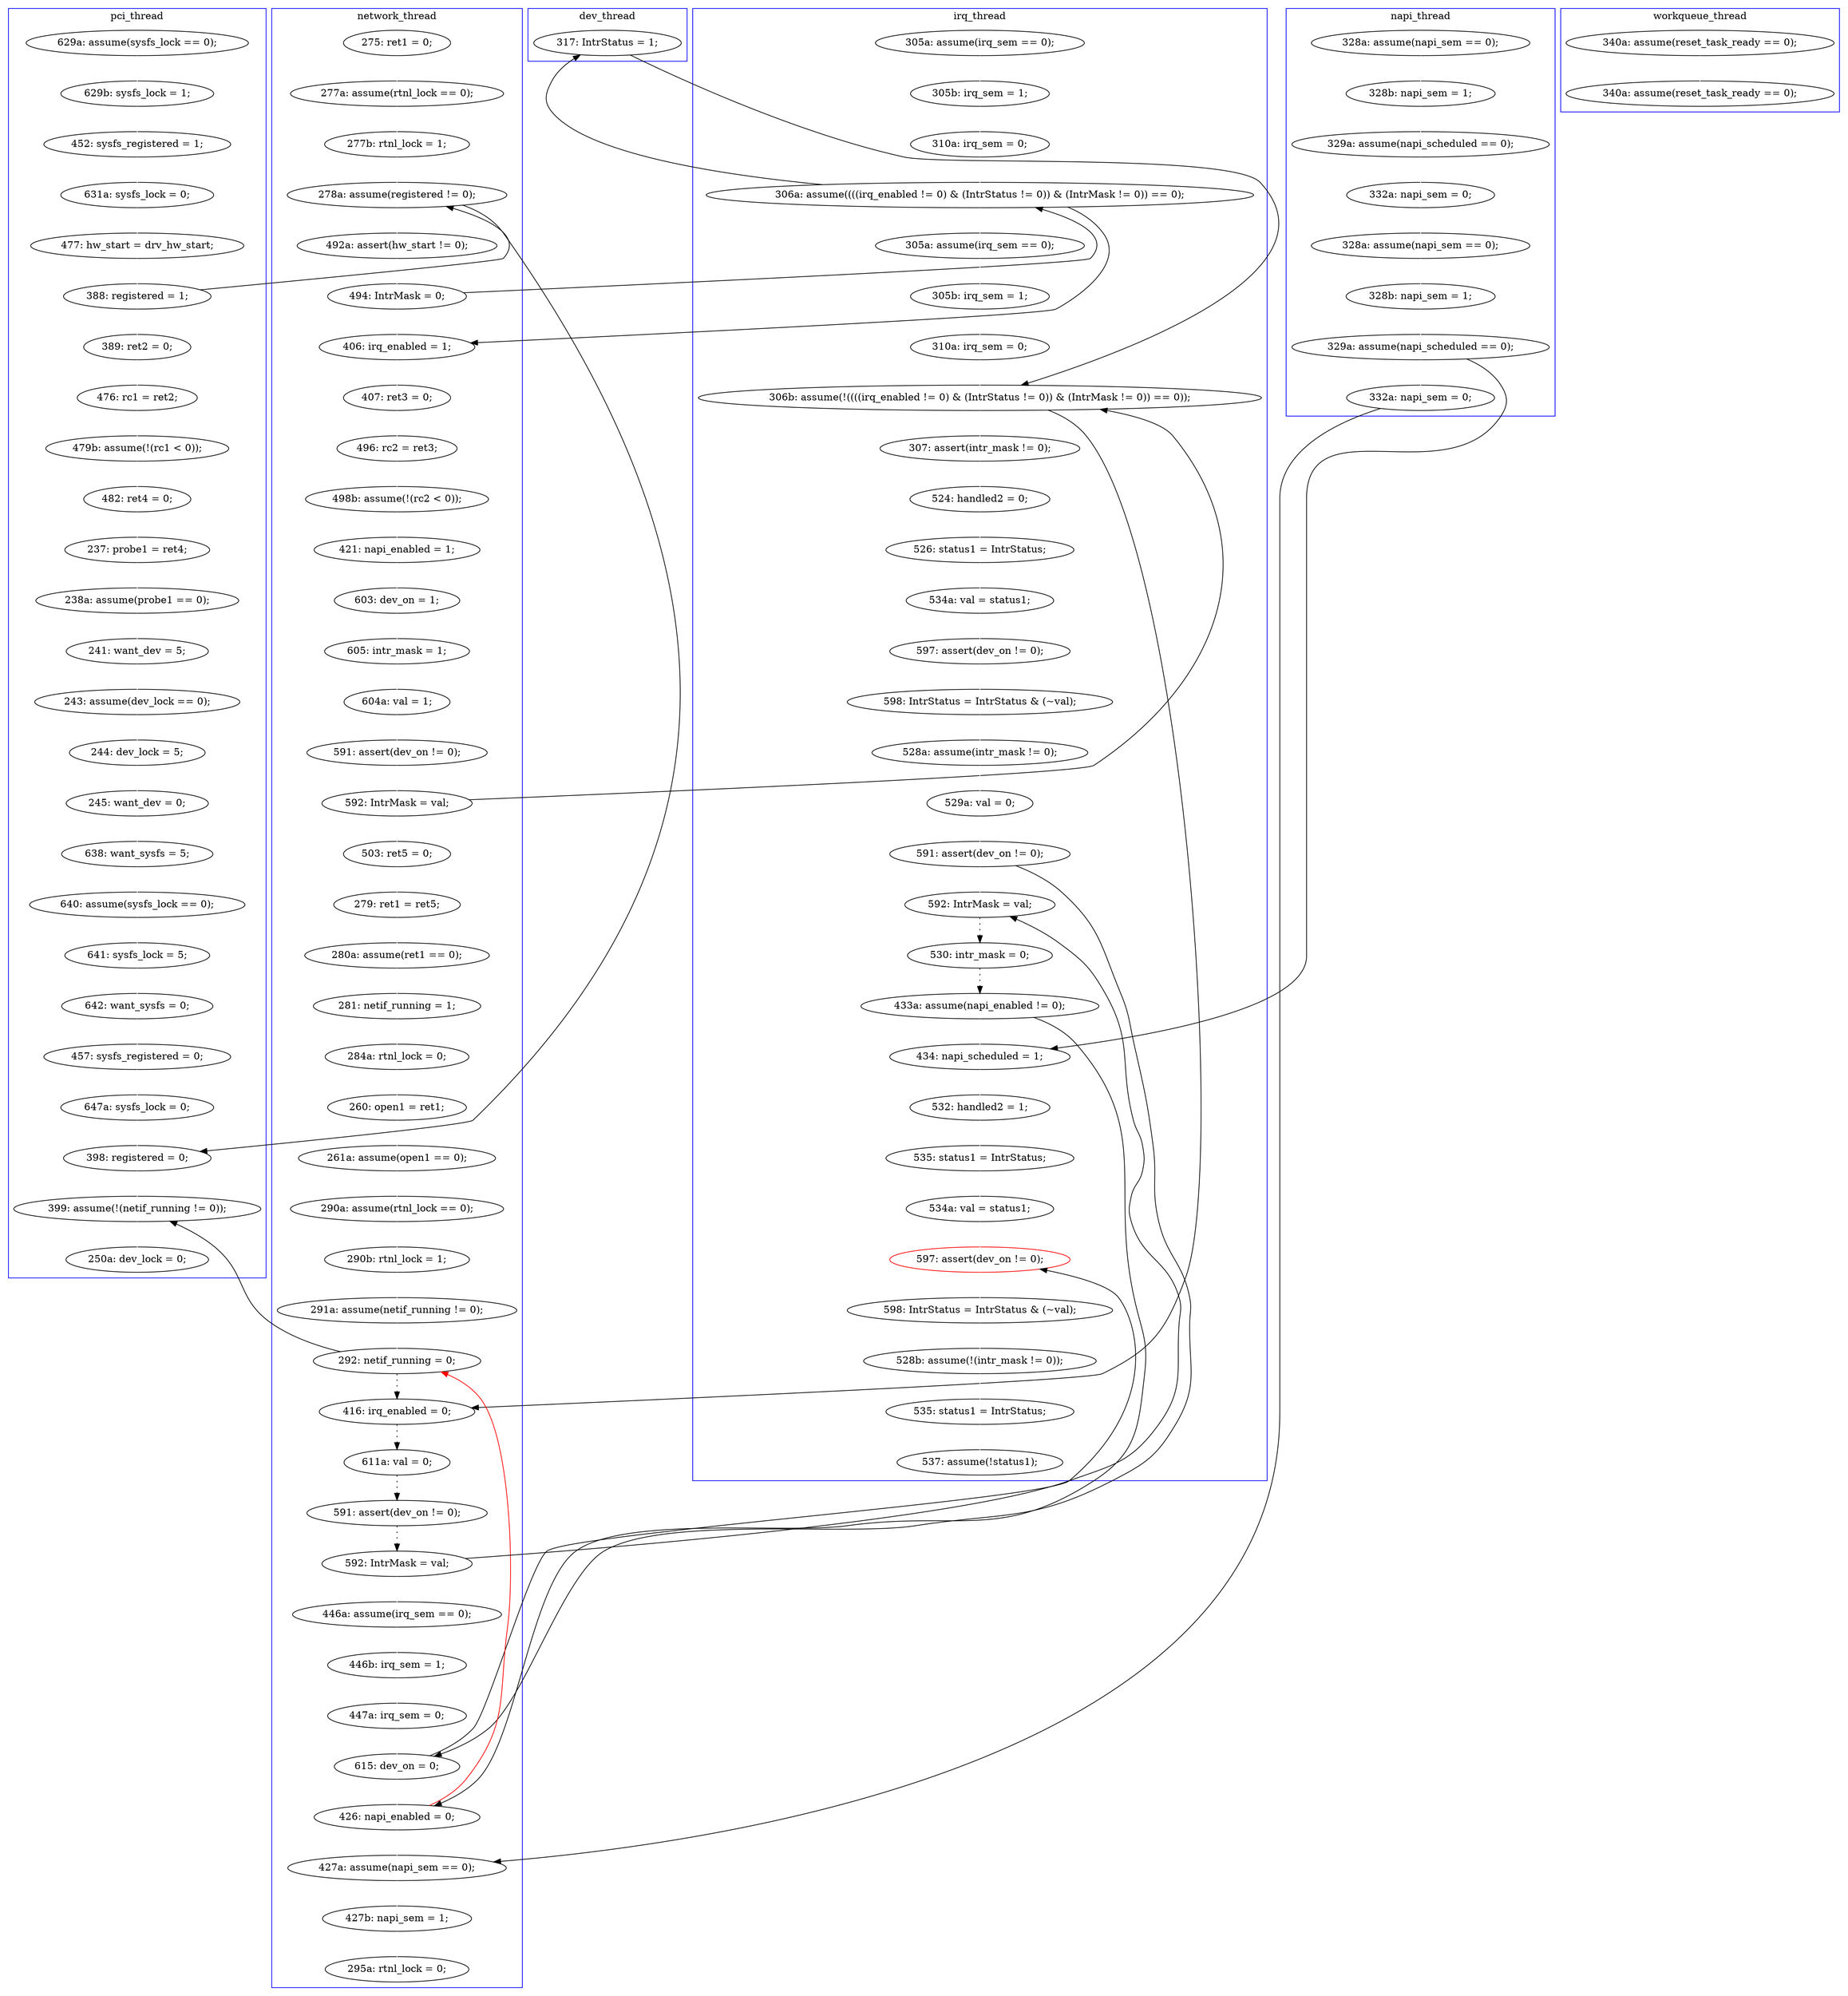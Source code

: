 digraph Counterexample {
	183 -> 220 [color = black, style = solid, constraint = false]
	108 -> 109 [color = white, style = solid]
	228 -> 230 [color = white, style = solid]
	157 -> 158 [color = white, style = solid]
	91 -> 165 [color = white, style = solid]
	179 -> 180 [color = white, style = solid]
	53 -> 56 [color = white, style = solid]
	193 -> 194 [color = white, style = solid]
	236 -> 238 [color = white, style = solid]
	142 -> 143 [color = white, style = solid]
	189 -> 191 [color = white, style = solid]
	160 -> 176 [color = black, style = solid, constraint = false]
	76 -> 108 [color = white, style = solid]
	171 -> 176 [color = black, style = dotted]
	219 -> 220 [color = white, style = solid]
	200 -> 209 [color = white, style = solid]
	158 -> 160 [color = white, style = solid]
	165 -> 179 [color = white, style = solid]
	248 -> 256 [color = white, style = solid]
	184 -> 206 [color = black, style = dotted]
	69 -> 235 [color = black, style = solid, constraint = false]
	95 -> 96 [color = white, style = solid]
	116 -> 120 [color = white, style = solid]
	83 -> 108 [color = black, style = solid, constraint = false]
	38 -> 39 [color = white, style = solid]
	120 -> 121 [color = white, style = solid]
	125 -> 136 [color = white, style = solid]
	62 -> 63 [color = white, style = solid]
	197 -> 198 [color = white, style = solid]
	200 -> 230 [color = black, style = solid, constraint = false]
	63 -> 64 [color = white, style = solid]
	113 -> 116 [color = white, style = solid]
	39 -> 69 [color = white, style = solid]
	80 -> 81 [color = white, style = solid]
	56 -> 57 [color = white, style = solid]
	203 -> 235 [color = white, style = solid]
	74 -> 76 [color = white, style = solid]
	183 -> 212 [color = white, style = solid]
	253 -> 261 [color = white, style = solid]
	160 -> 164 [color = white, style = solid]
	81 -> 83 [color = white, style = solid]
	79 -> 80 [color = white, style = solid]
	191 -> 193 [color = white, style = solid]
	141 -> 142 [color = white, style = solid]
	194 -> 197 [color = white, style = solid]
	136 -> 137 [color = white, style = solid]
	129 -> 188 [color = white, style = solid]
	46 -> 51 [color = white, style = solid]
	125 -> 160 [color = black, style = solid, constraint = false]
	164 -> 187 [color = white, style = solid]
	219 -> 234 [color = black, style = solid, constraint = false]
	34 -> 42 [color = white, style = solid]
	162 -> 167 [color = white, style = solid]
	207 -> 209 [color = black, style = solid, constraint = false]
	76 -> 83 [color = black, style = solid, constraint = false]
	161 -> 162 [color = white, style = solid]
	69 -> 74 [color = white, style = solid]
	102 -> 160 [color = black, style = solid, constraint = false]
	137 -> 140 [color = white, style = solid]
	96 -> 97 [color = white, style = solid]
	176 -> 184 [color = black, style = dotted]
	156 -> 157 [color = white, style = solid]
	58 -> 61 [color = white, style = solid]
	206 -> 207 [color = black, style = dotted]
	52 -> 53 [color = white, style = solid]
	220 -> 223 [color = white, style = solid]
	230 -> 240 [color = black, style = solid, constraint = false]
	134 -> 203 [color = white, style = solid]
	146 -> 161 [color = white, style = solid]
	83 -> 156 [color = white, style = solid]
	240 -> 242 [color = white, style = solid]
	256 -> 257 [color = white, style = solid]
	198 -> 200 [color = white, style = solid]
	246 -> 250 [color = white, style = solid]
	65 -> 94 [color = white, style = solid]
	180 -> 183 [color = white, style = solid]
	209 -> 213 [color = black, style = dotted]
	207 -> 226 [color = white, style = solid]
	94 -> 95 [color = white, style = solid]
	83 -> 102 [color = black, style = solid, constraint = false]
	61 -> 62 [color = white, style = solid]
	234 -> 245 [color = white, style = solid]
	223 -> 236 [color = white, style = solid]
	51 -> 69 [color = black, style = solid, constraint = false]
	42 -> 44 [color = white, style = solid]
	171 -> 253 [color = black, style = solid, constraint = false]
	122 -> 124 [color = white, style = solid]
	89 -> 91 [color = white, style = solid]
	51 -> 52 [color = white, style = solid]
	97 -> 134 [color = white, style = solid]
	238 -> 240 [color = white, style = solid]
	88 -> 89 [color = white, style = solid]
	110 -> 113 [color = white, style = solid]
	57 -> 58 [color = white, style = solid]
	64 -> 65 [color = white, style = solid]
	212 -> 245 [color = black, style = solid, constraint = false]
	44 -> 46 [color = white, style = solid]
	121 -> 122 [color = white, style = solid]
	140 -> 141 [color = white, style = solid]
	245 -> 246 [color = white, style = solid]
	167 -> 171 [color = white, style = solid]
	124 -> 125 [color = white, style = solid]
	36 -> 38 [color = white, style = solid]
	242 -> 248 [color = white, style = solid]
	235 -> 253 [color = white, style = solid]
	227 -> 228 [color = white, style = solid]
	226 -> 227 [color = white, style = solid]
	187 -> 189 [color = white, style = solid]
	213 -> 219 [color = black, style = dotted]
	109 -> 110 [color = white, style = solid]
	33 -> 34 [color = white, style = solid]
	234 -> 171 [color = red, style = solid, constraint = false]
	143 -> 146 [color = white, style = solid]
	230 -> 234 [color = white, style = solid]
	subgraph cluster5 {
		label = workqueue_thread
		color = blue
		188  [label = "340a: assume(reset_task_ready == 0);"]
		129  [label = "340a: assume(reset_task_ready == 0);"]
	}
	subgraph cluster4 {
		label = napi_thread
		color = blue
		91  [label = "329a: assume(napi_scheduled == 0);"]
		180  [label = "328b: napi_sem = 1;"]
		165  [label = "332a: napi_sem = 0;"]
		89  [label = "328b: napi_sem = 1;"]
		88  [label = "328a: assume(napi_sem == 0);"]
		212  [label = "332a: napi_sem = 0;"]
		179  [label = "328a: assume(napi_sem == 0);"]
		183  [label = "329a: assume(napi_scheduled == 0);"]
	}
	subgraph cluster7 {
		label = dev_thread
		color = blue
		102  [label = "317: IntrStatus = 1;"]
	}
	subgraph cluster2 {
		label = network_thread
		color = blue
		108  [label = "406: irq_enabled = 1;"]
		142  [label = "284a: rtnl_lock = 0;"]
		136  [label = "503: ret5 = 0;"]
		162  [label = "290b: rtnl_lock = 1;"]
		206  [label = "591: assert(dev_on != 0);"]
		39  [label = "277b: rtnl_lock = 1;"]
		146  [label = "261a: assume(open1 == 0);"]
		167  [label = "291a: assume(netif_running != 0);"]
		109  [label = "407: ret3 = 0;"]
		116  [label = "421: napi_enabled = 1;"]
		124  [label = "591: assert(dev_on != 0);"]
		228  [label = "447a: irq_sem = 0;"]
		171  [label = "292: netif_running = 0;"]
		245  [label = "427a: assume(napi_sem == 0);"]
		246  [label = "427b: napi_sem = 1;"]
		227  [label = "446b: irq_sem = 1;"]
		38  [label = "277a: assume(rtnl_lock == 0);"]
		140  [label = "280a: assume(ret1 == 0);"]
		76  [label = "494: IntrMask = 0;"]
		137  [label = "279: ret1 = ret5;"]
		69  [label = "278a: assume(registered != 0);"]
		143  [label = "260: open1 = ret1;"]
		120  [label = "603: dev_on = 1;"]
		250  [label = "295a: rtnl_lock = 0;"]
		226  [label = "446a: assume(irq_sem == 0);"]
		74  [label = "492a: assert(hw_start != 0);"]
		184  [label = "611a: val = 0;"]
		36  [label = "275: ret1 = 0;"]
		141  [label = "281: netif_running = 1;"]
		176  [label = "416: irq_enabled = 0;"]
		121  [label = "605: intr_mask = 1;"]
		207  [label = "592: IntrMask = val;"]
		122  [label = "604a: val = 1;"]
		113  [label = "498b: assume(!(rc2 < 0));"]
		161  [label = "290a: assume(rtnl_lock == 0);"]
		110  [label = "496: rc2 = ret3;"]
		230  [label = "615: dev_on = 0;"]
		125  [label = "592: IntrMask = val;"]
		234  [label = "426: napi_enabled = 0;"]
	}
	subgraph cluster3 {
		label = irq_thread
		color = blue
		220  [label = "434: napi_scheduled = 1;"]
		236  [label = "535: status1 = IntrStatus;"]
		213  [label = "530: intr_mask = 0;"]
		240  [label = "597: assert(dev_on != 0);", color = red]
		81  [label = "310a: irq_sem = 0;"]
		83  [label = "306a: assume((((irq_enabled != 0) & (IntrStatus != 0)) & (IntrMask != 0)) == 0);"]
		223  [label = "532: handled2 = 1;"]
		187  [label = "524: handled2 = 0;"]
		191  [label = "534a: val = status1;"]
		257  [label = "537: assume(!status1);"]
		193  [label = "597: assert(dev_on != 0);"]
		197  [label = "528a: assume(intr_mask != 0);"]
		79  [label = "305a: assume(irq_sem == 0);"]
		219  [label = "433a: assume(napi_enabled != 0);"]
		158  [label = "310a: irq_sem = 0;"]
		209  [label = "592: IntrMask = val;"]
		200  [label = "591: assert(dev_on != 0);"]
		194  [label = "598: IntrStatus = IntrStatus & (~val);"]
		189  [label = "526: status1 = IntrStatus;"]
		157  [label = "305b: irq_sem = 1;"]
		238  [label = "534a: val = status1;"]
		256  [label = "535: status1 = IntrStatus;"]
		248  [label = "528b: assume(!(intr_mask != 0));"]
		198  [label = "529a: val = 0;"]
		160  [label = "306b: assume(!((((irq_enabled != 0) & (IntrStatus != 0)) & (IntrMask != 0)) == 0));"]
		156  [label = "305a: assume(irq_sem == 0);"]
		80  [label = "305b: irq_sem = 1;"]
		242  [label = "598: IntrStatus = IntrStatus & (~val);"]
		164  [label = "307: assert(intr_mask != 0);"]
	}
	subgraph cluster1 {
		label = pci_thread
		color = blue
		51  [label = "388: registered = 1;"]
		64  [label = "244: dev_lock = 5;"]
		57  [label = "482: ret4 = 0;"]
		95  [label = "640: assume(sysfs_lock == 0);"]
		96  [label = "641: sysfs_lock = 5;"]
		46  [label = "477: hw_start = drv_hw_start;"]
		261  [label = "250a: dev_lock = 0;"]
		34  [label = "629b: sysfs_lock = 1;"]
		61  [label = "238a: assume(probe1 == 0);"]
		203  [label = "647a: sysfs_lock = 0;"]
		94  [label = "638: want_sysfs = 5;"]
		65  [label = "245: want_dev = 0;"]
		63  [label = "243: assume(dev_lock == 0);"]
		44  [label = "631a: sysfs_lock = 0;"]
		134  [label = "457: sysfs_registered = 0;"]
		56  [label = "479b: assume(!(rc1 < 0));"]
		52  [label = "389: ret2 = 0;"]
		62  [label = "241: want_dev = 5;"]
		53  [label = "476: rc1 = ret2;"]
		33  [label = "629a: assume(sysfs_lock == 0);"]
		253  [label = "399: assume(!(netif_running != 0));"]
		58  [label = "237: probe1 = ret4;"]
		235  [label = "398: registered = 0;"]
		97  [label = "642: want_sysfs = 0;"]
		42  [label = "452: sysfs_registered = 1;"]
	}
}